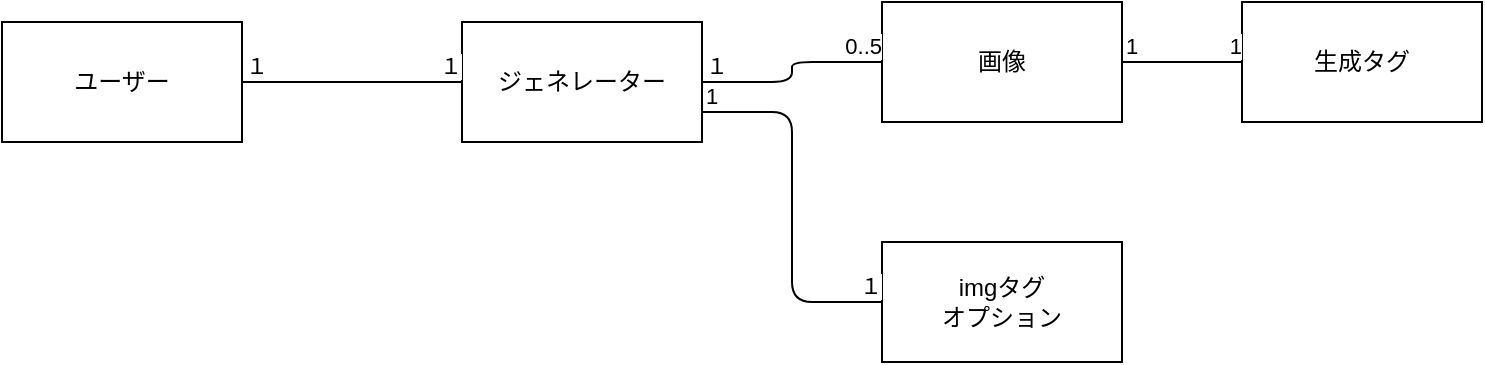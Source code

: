 <mxfile>
    <diagram id="NHKbo2vYm5sec1Cim9MQ" name="ページ1">
        <mxGraphModel dx="641" dy="394" grid="1" gridSize="10" guides="1" tooltips="1" connect="1" arrows="1" fold="1" page="1" pageScale="1" pageWidth="827" pageHeight="1169" math="0" shadow="0">
            <root>
                <mxCell id="0"/>
                <mxCell id="1" parent="0"/>
                <mxCell id="2" value="画像" style="rounded=0;whiteSpace=wrap;html=1;" vertex="1" parent="1">
                    <mxGeometry x="520" y="170" width="120" height="60" as="geometry"/>
                </mxCell>
                <mxCell id="3" value="ユーザー" style="rounded=0;whiteSpace=wrap;html=1;" vertex="1" parent="1">
                    <mxGeometry x="80" y="180" width="120" height="60" as="geometry"/>
                </mxCell>
                <mxCell id="5" value="imgタグ&lt;br&gt;オプション" style="rounded=0;whiteSpace=wrap;html=1;" vertex="1" parent="1">
                    <mxGeometry x="520" y="290" width="120" height="60" as="geometry"/>
                </mxCell>
                <mxCell id="6" value="生成タグ" style="rounded=0;whiteSpace=wrap;html=1;" vertex="1" parent="1">
                    <mxGeometry x="700" y="170" width="120" height="60" as="geometry"/>
                </mxCell>
                <mxCell id="8" value="ジェネレーター" style="rounded=0;whiteSpace=wrap;html=1;" vertex="1" parent="1">
                    <mxGeometry x="310" y="180" width="120" height="60" as="geometry"/>
                </mxCell>
                <mxCell id="9" value="" style="endArrow=none;html=1;edgeStyle=orthogonalEdgeStyle;exitX=1;exitY=0.5;exitDx=0;exitDy=0;" edge="1" parent="1" source="3" target="8">
                    <mxGeometry relative="1" as="geometry">
                        <mxPoint x="380" y="400" as="sourcePoint"/>
                        <mxPoint x="540" y="400" as="targetPoint"/>
                    </mxGeometry>
                </mxCell>
                <mxCell id="10" value="１" style="edgeLabel;resizable=0;html=1;align=left;verticalAlign=bottom;" connectable="0" vertex="1" parent="9">
                    <mxGeometry x="-1" relative="1" as="geometry"/>
                </mxCell>
                <mxCell id="11" value="１" style="edgeLabel;resizable=0;html=1;align=right;verticalAlign=bottom;" connectable="0" vertex="1" parent="9">
                    <mxGeometry x="1" relative="1" as="geometry"/>
                </mxCell>
                <mxCell id="12" value="" style="endArrow=none;html=1;edgeStyle=orthogonalEdgeStyle;" edge="1" parent="1" source="8" target="2">
                    <mxGeometry relative="1" as="geometry">
                        <mxPoint x="360" y="250" as="sourcePoint"/>
                        <mxPoint x="520" y="250" as="targetPoint"/>
                    </mxGeometry>
                </mxCell>
                <mxCell id="13" value="１" style="edgeLabel;resizable=0;html=1;align=left;verticalAlign=bottom;" connectable="0" vertex="1" parent="12">
                    <mxGeometry x="-1" relative="1" as="geometry"/>
                </mxCell>
                <mxCell id="14" value="0..5" style="edgeLabel;resizable=0;html=1;align=right;verticalAlign=bottom;" connectable="0" vertex="1" parent="12">
                    <mxGeometry x="1" relative="1" as="geometry"/>
                </mxCell>
                <mxCell id="15" value="" style="endArrow=none;html=1;edgeStyle=orthogonalEdgeStyle;entryX=0;entryY=0.5;entryDx=0;entryDy=0;exitX=1;exitY=0.75;exitDx=0;exitDy=0;" edge="1" parent="1" source="8" target="5">
                    <mxGeometry relative="1" as="geometry">
                        <mxPoint x="360" y="250" as="sourcePoint"/>
                        <mxPoint x="520" y="250" as="targetPoint"/>
                    </mxGeometry>
                </mxCell>
                <mxCell id="16" value="1" style="edgeLabel;resizable=0;html=1;align=left;verticalAlign=bottom;" connectable="0" vertex="1" parent="15">
                    <mxGeometry x="-1" relative="1" as="geometry"/>
                </mxCell>
                <mxCell id="17" value="１" style="edgeLabel;resizable=0;html=1;align=right;verticalAlign=bottom;" connectable="0" vertex="1" parent="15">
                    <mxGeometry x="1" relative="1" as="geometry"/>
                </mxCell>
                <mxCell id="21" value="" style="endArrow=none;html=1;edgeStyle=orthogonalEdgeStyle;" edge="1" parent="1" source="2" target="6">
                    <mxGeometry relative="1" as="geometry">
                        <mxPoint x="470" y="310" as="sourcePoint"/>
                        <mxPoint x="630" y="310" as="targetPoint"/>
                    </mxGeometry>
                </mxCell>
                <mxCell id="22" value="1" style="edgeLabel;resizable=0;html=1;align=left;verticalAlign=bottom;" connectable="0" vertex="1" parent="21">
                    <mxGeometry x="-1" relative="1" as="geometry"/>
                </mxCell>
                <mxCell id="23" value="1" style="edgeLabel;resizable=0;html=1;align=right;verticalAlign=bottom;" connectable="0" vertex="1" parent="21">
                    <mxGeometry x="1" relative="1" as="geometry"/>
                </mxCell>
            </root>
        </mxGraphModel>
    </diagram>
</mxfile>